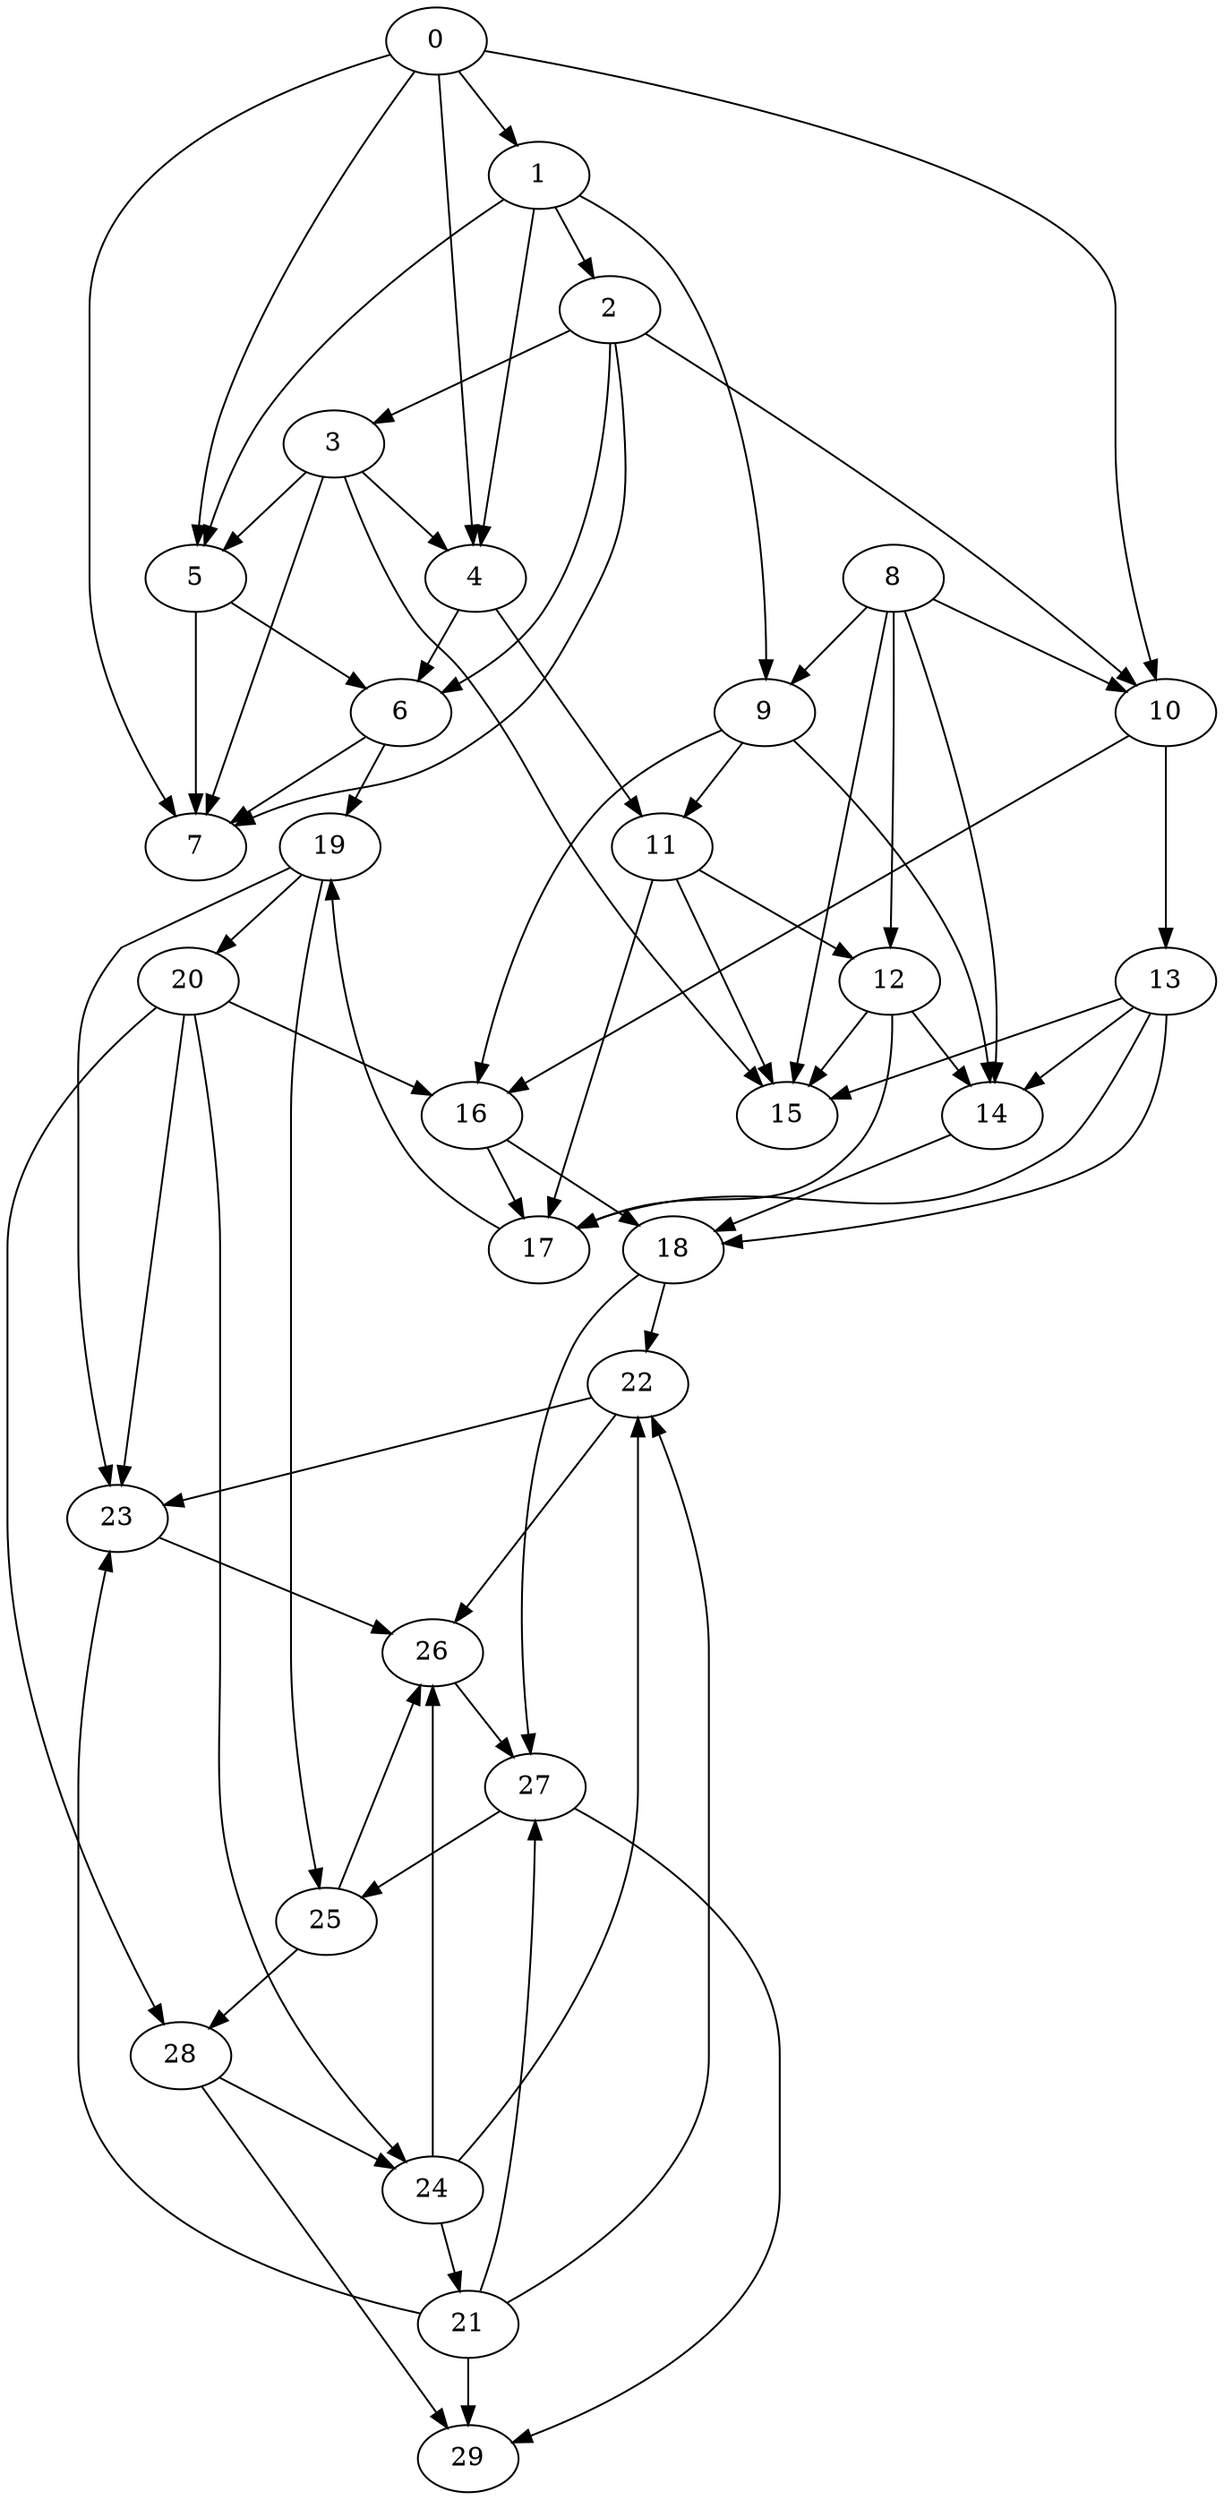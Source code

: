 digraph BarabasiAlbert_nodes_30_GradoMax_5 {
0;
1;
2;
3;
4;
5;
6;
7;
8;
9;
10;
11;
12;
13;
14;
15;
16;
17;
18;
19;
20;
21;
22;
23;
24;
25;
26;
27;
28;
29;
0 -> 1;
0 -> 4;
0 -> 5;
0 -> 7;
0 -> 10;
1 -> 2;
1 -> 4;
1 -> 5;
1 -> 9;
2 -> 3;
2 -> 6;
2 -> 7;
2 -> 10;
3 -> 4;
3 -> 5;
3 -> 7;
3 -> 15;
4 -> 6;
4 -> 11;
5 -> 6;
5 -> 7;
6 -> 7;
6 -> 19;
8 -> 9;
8 -> 10;
8 -> 12;
8 -> 14;
8 -> 15;
9 -> 11;
9 -> 14;
9 -> 16;
10 -> 13;
10 -> 16;
11 -> 12;
11 -> 15;
11 -> 17;
12 -> 14;
12 -> 15;
12 -> 17;
13 -> 14;
13 -> 15;
13 -> 17;
13 -> 18;
14 -> 18;
16 -> 17;
16 -> 18;
17 -> 19;
18 -> 22;
18 -> 27;
19 -> 20;
19 -> 23;
19 -> 25;
20 -> 16;
20 -> 23;
20 -> 24;
20 -> 28;
21 -> 22;
21 -> 23;
21 -> 27;
21 -> 29;
22 -> 23;
22 -> 26;
23 -> 26;
24 -> 21;
24 -> 22;
24 -> 26;
25 -> 26;
25 -> 28;
26 -> 27;
27 -> 25;
27 -> 29;
28 -> 24;
28 -> 29;
}